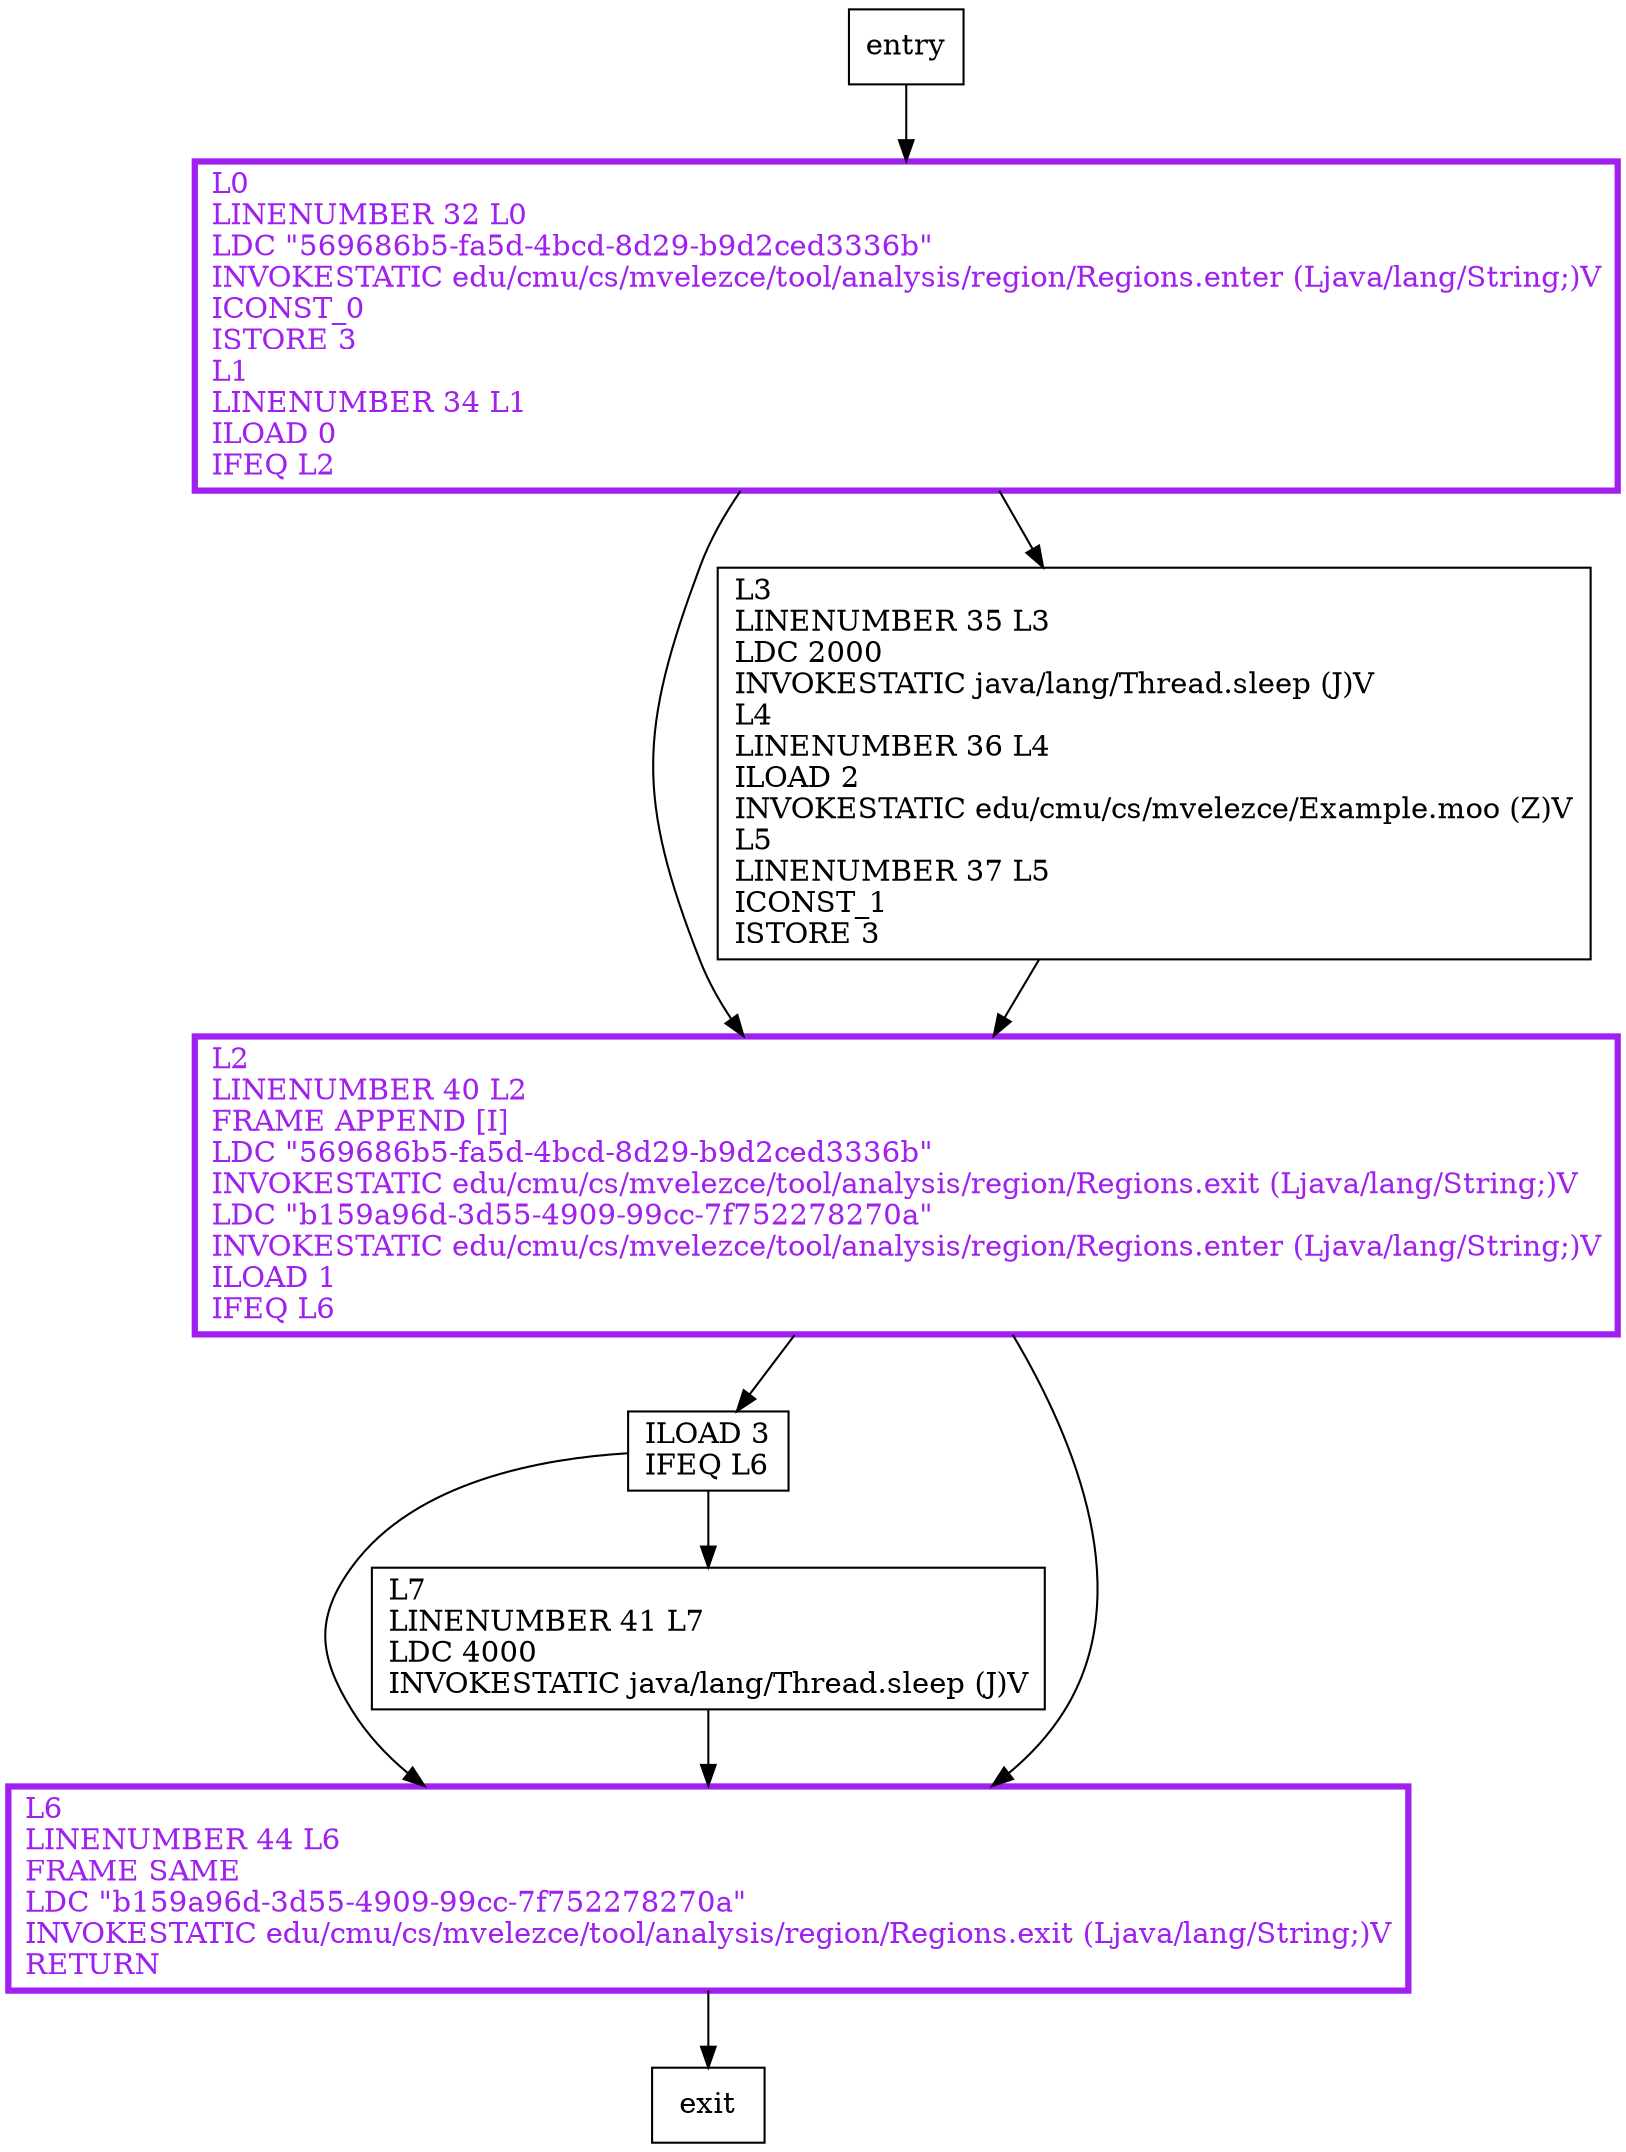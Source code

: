 digraph foo {
node [shape=record];
282828951 [label="ILOAD 3\lIFEQ L6\l"];
22069592 [label="L2\lLINENUMBER 40 L2\lFRAME APPEND [I]\lLDC \"569686b5-fa5d-4bcd-8d29-b9d2ced3336b\"\lINVOKESTATIC edu/cmu/cs/mvelezce/tool/analysis/region/Regions.exit (Ljava/lang/String;)V\lLDC \"b159a96d-3d55-4909-99cc-7f752278270a\"\lINVOKESTATIC edu/cmu/cs/mvelezce/tool/analysis/region/Regions.enter (Ljava/lang/String;)V\lILOAD 1\lIFEQ L6\l"];
775931202 [label="L0\lLINENUMBER 32 L0\lLDC \"569686b5-fa5d-4bcd-8d29-b9d2ced3336b\"\lINVOKESTATIC edu/cmu/cs/mvelezce/tool/analysis/region/Regions.enter (Ljava/lang/String;)V\lICONST_0\lISTORE 3\lL1\lLINENUMBER 34 L1\lILOAD 0\lIFEQ L2\l"];
1075738627 [label="L6\lLINENUMBER 44 L6\lFRAME SAME\lLDC \"b159a96d-3d55-4909-99cc-7f752278270a\"\lINVOKESTATIC edu/cmu/cs/mvelezce/tool/analysis/region/Regions.exit (Ljava/lang/String;)V\lRETURN\l"];
1160003871 [label="L3\lLINENUMBER 35 L3\lLDC 2000\lINVOKESTATIC java/lang/Thread.sleep (J)V\lL4\lLINENUMBER 36 L4\lILOAD 2\lINVOKESTATIC edu/cmu/cs/mvelezce/Example.moo (Z)V\lL5\lLINENUMBER 37 L5\lICONST_1\lISTORE 3\l"];
394721749 [label="L7\lLINENUMBER 41 L7\lLDC 4000\lINVOKESTATIC java/lang/Thread.sleep (J)V\l"];
entry;
exit;
entry -> 775931202;
282828951 -> 1075738627;
282828951 -> 394721749;
22069592 -> 282828951;
22069592 -> 1075738627;
775931202 -> 22069592;
775931202 -> 1160003871;
1075738627 -> exit;
1160003871 -> 22069592;
394721749 -> 1075738627;
22069592[fontcolor="purple", penwidth=3, color="purple"];
775931202[fontcolor="purple", penwidth=3, color="purple"];
1075738627[fontcolor="purple", penwidth=3, color="purple"];
}
